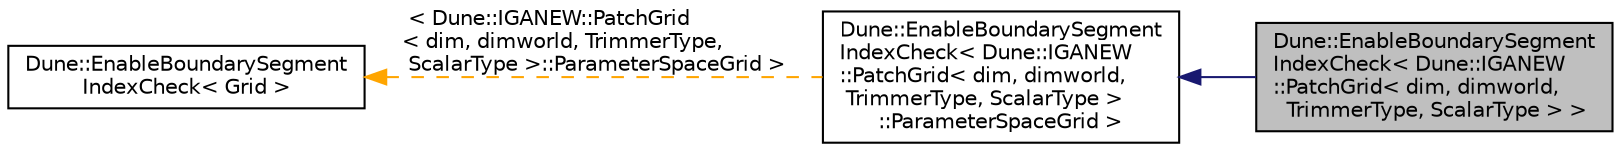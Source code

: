 digraph "Dune::EnableBoundarySegmentIndexCheck&lt; Dune::IGANEW::PatchGrid&lt; dim, dimworld, TrimmerType, ScalarType &gt; &gt;"
{
 // LATEX_PDF_SIZE
  edge [fontname="Helvetica",fontsize="10",labelfontname="Helvetica",labelfontsize="10"];
  node [fontname="Helvetica",fontsize="10",shape=record];
  rankdir="LR";
  Node1 [label="Dune::EnableBoundarySegment\lIndexCheck\< Dune::IGANEW\l::PatchGrid\< dim, dimworld,\l TrimmerType, ScalarType \> \>",height=0.2,width=0.4,color="black", fillcolor="grey75", style="filled", fontcolor="black",tooltip=" "];
  Node2 -> Node1 [dir="back",color="midnightblue",fontsize="10",style="solid",fontname="Helvetica"];
  Node2 [label="Dune::EnableBoundarySegment\lIndexCheck\< Dune::IGANEW\l::PatchGrid\< dim, dimworld,\l TrimmerType, ScalarType \>\l::ParameterSpaceGrid \>",height=0.2,width=0.4,color="black", fillcolor="white", style="filled",URL="$dd/dcb/a01104.html",tooltip=" "];
  Node3 -> Node2 [dir="back",color="orange",fontsize="10",style="dashed",label=" \< Dune::IGANEW::PatchGrid\l\< dim, dimworld, TrimmerType,\l ScalarType \>::ParameterSpaceGrid \>" ,fontname="Helvetica"];
  Node3 [label="Dune::EnableBoundarySegment\lIndexCheck\< Grid \>",height=0.2,width=0.4,color="black", fillcolor="white", style="filled",URL="$dd/dcb/a01104.html",tooltip=" "];
}
